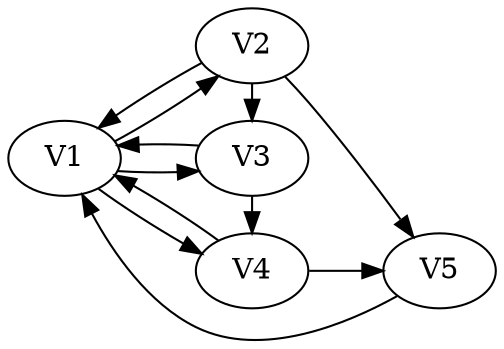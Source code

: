 digraph "MidRep2--graph-simple-2" {
	rankdir=LR
	V1
	{
		rank=same
		V2
		V3
		V4
	}
	V5
	V1 -> V2
	V1 -> V3
	V1 -> V4
	V2 -> V3
	V3 -> V4
	V4 -> V5
	V2 -> V5
	V2 -> V1
	V3 -> V1
	V4 -> V1
	V5 -> V1
}

